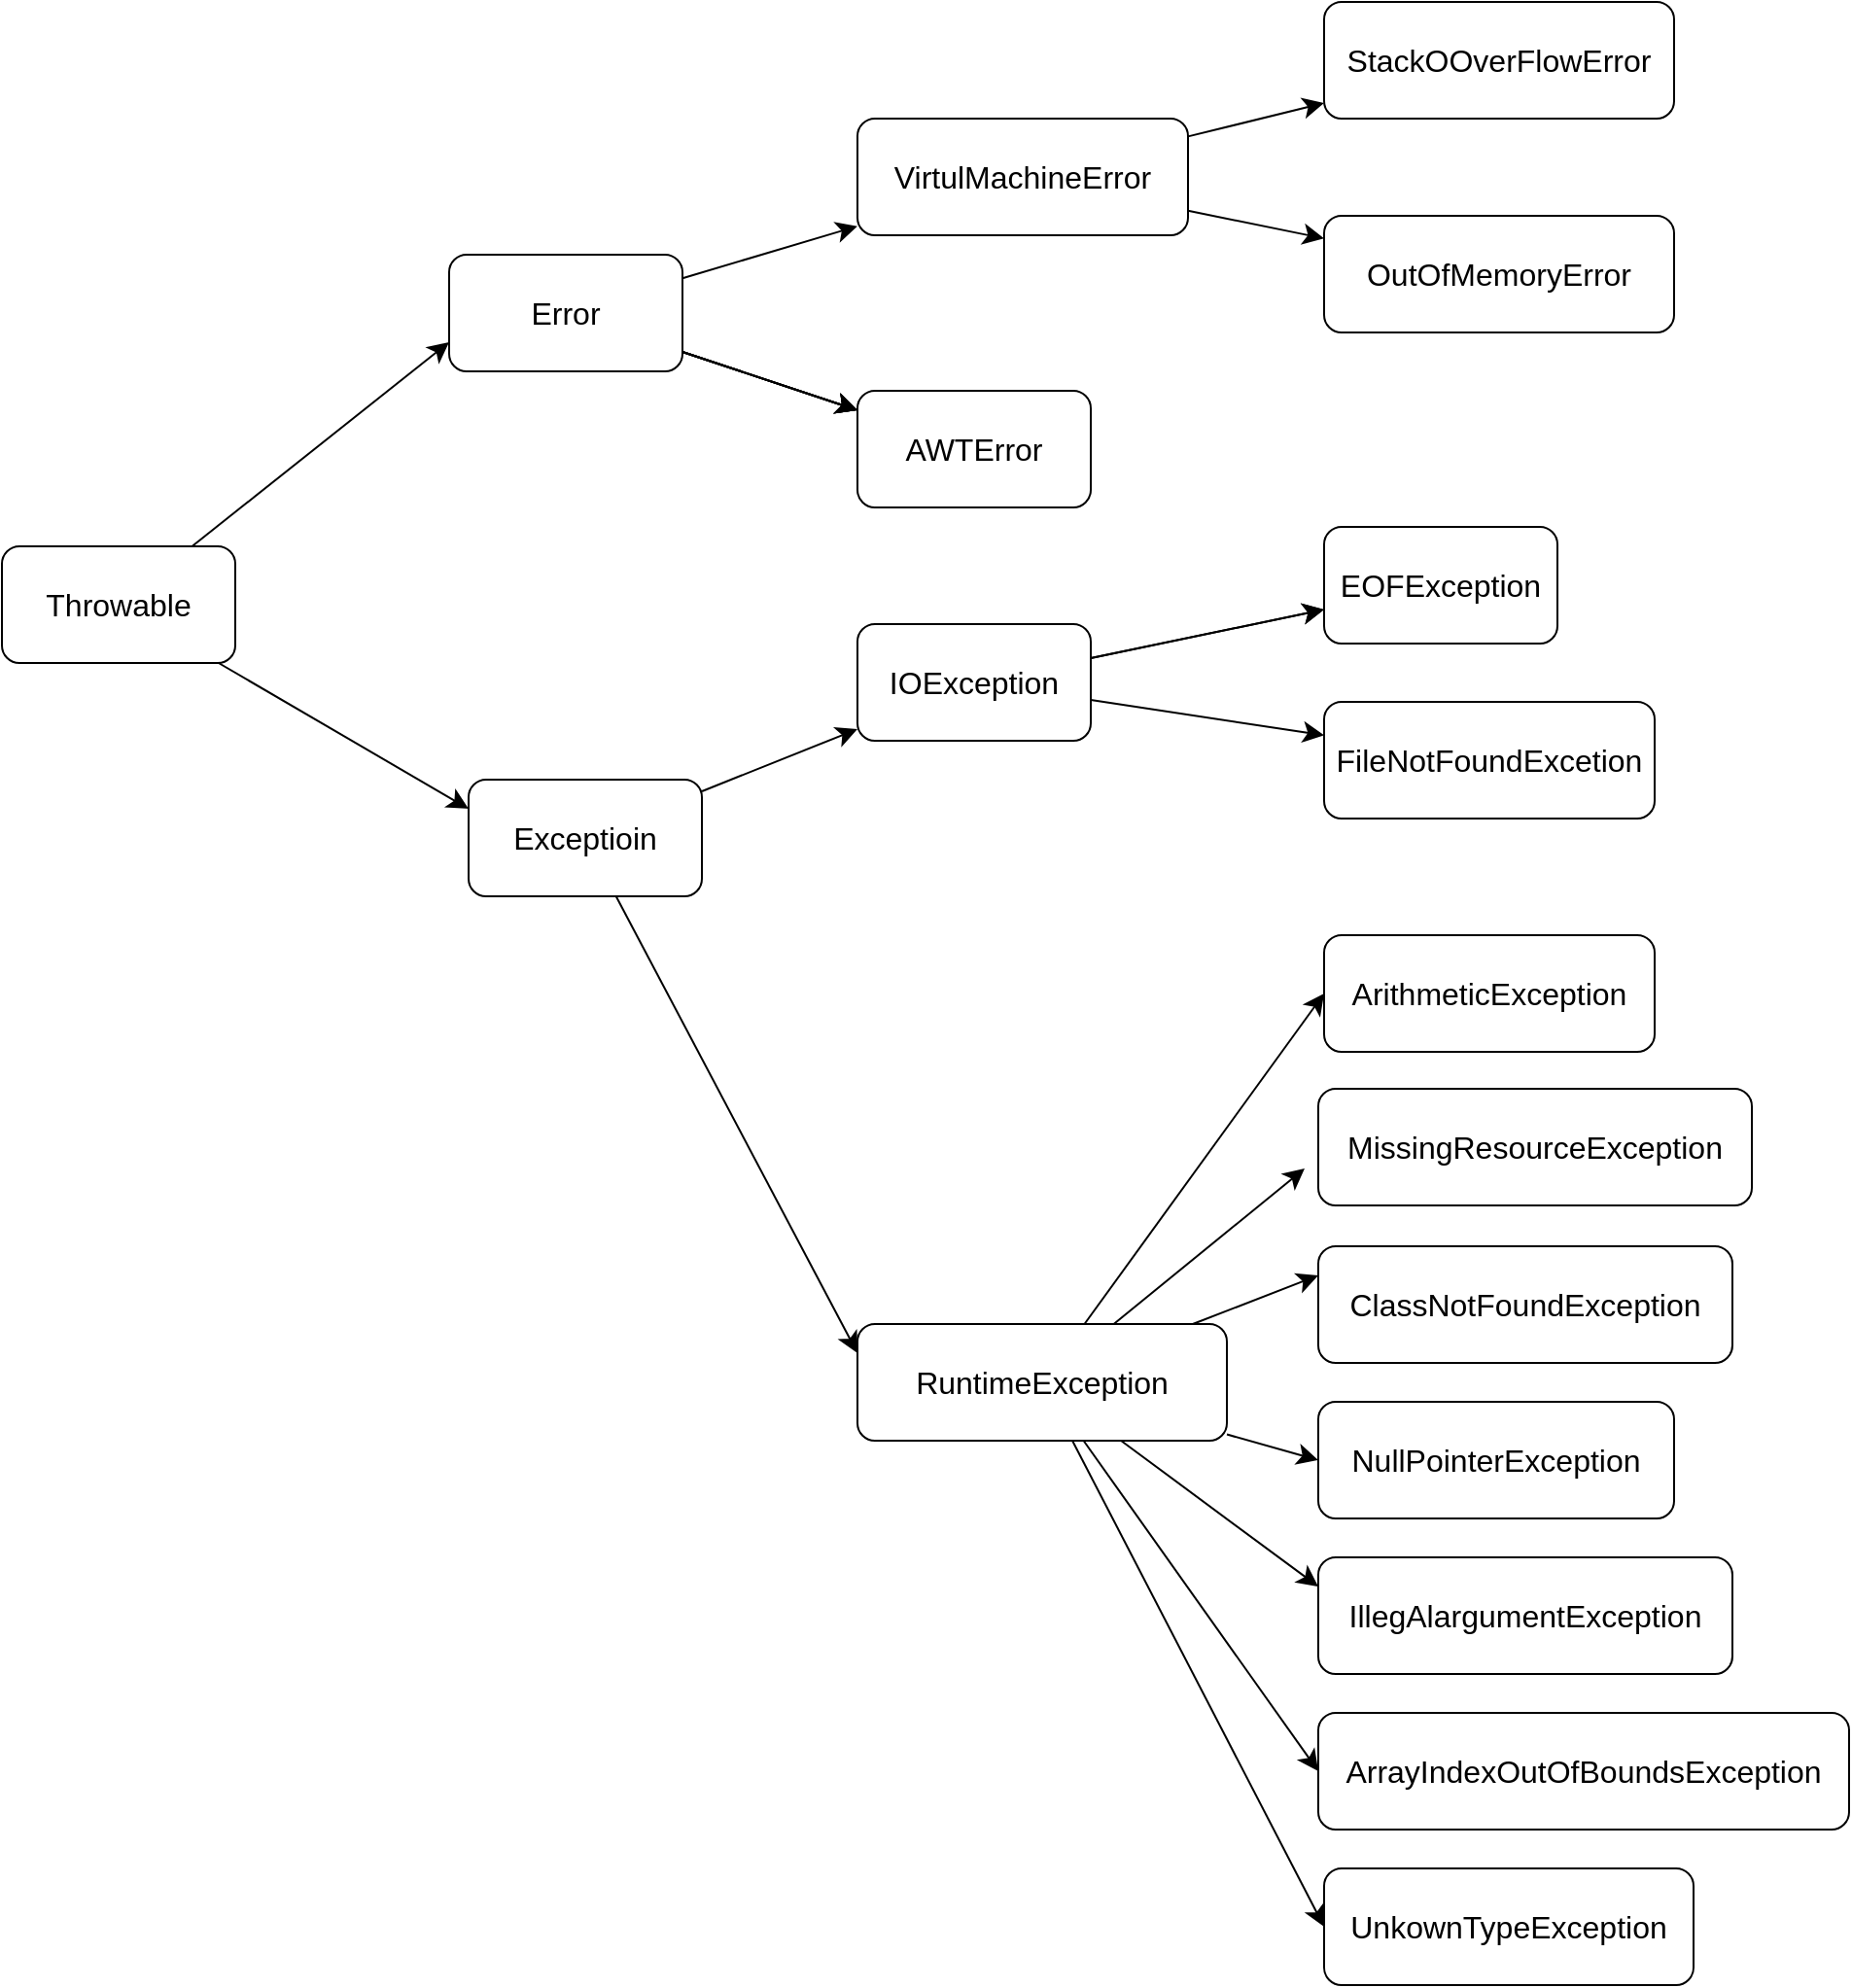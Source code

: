 <mxfile version="20.8.16" type="github">
  <diagram name="Page-1" id="9c096ad6-e400-ecc8-3e38-643d2caac077">
    <mxGraphModel dx="1865" dy="1265" grid="1" gridSize="10" guides="1" tooltips="1" connect="1" arrows="1" fold="1" page="1" pageScale="1.5" pageWidth="1169" pageHeight="826" background="none" math="0" shadow="0">
      <root>
        <mxCell id="0" style=";html=1;" />
        <mxCell id="1" style=";html=1;" parent="0" />
        <mxCell id="uR-RKyQ-PGuoXySGYM6e-5" value="" style="edgeStyle=none;curved=1;rounded=0;orthogonalLoop=1;jettySize=auto;html=1;fontSize=12;startSize=8;endSize=8;entryX=0;entryY=0.25;entryDx=0;entryDy=0;" edge="1" parent="1" source="uR-RKyQ-PGuoXySGYM6e-2" target="uR-RKyQ-PGuoXySGYM6e-4">
          <mxGeometry relative="1" as="geometry" />
        </mxCell>
        <mxCell id="uR-RKyQ-PGuoXySGYM6e-9" value="" style="edgeStyle=none;curved=1;rounded=0;orthogonalLoop=1;jettySize=auto;html=1;fontSize=12;startSize=8;endSize=8;entryX=0;entryY=0.75;entryDx=0;entryDy=0;" edge="1" parent="1" source="uR-RKyQ-PGuoXySGYM6e-2" target="uR-RKyQ-PGuoXySGYM6e-7">
          <mxGeometry relative="1" as="geometry" />
        </mxCell>
        <mxCell id="uR-RKyQ-PGuoXySGYM6e-2" value="Throwable" style="rounded=1;whiteSpace=wrap;html=1;fontSize=16;" vertex="1" parent="1">
          <mxGeometry y="280" width="120" height="60" as="geometry" />
        </mxCell>
        <mxCell id="uR-RKyQ-PGuoXySGYM6e-21" value="" style="edgeStyle=none;curved=1;rounded=0;orthogonalLoop=1;jettySize=auto;html=1;fontSize=12;startSize=8;endSize=8;" edge="1" parent="1" source="uR-RKyQ-PGuoXySGYM6e-4" target="uR-RKyQ-PGuoXySGYM6e-20">
          <mxGeometry relative="1" as="geometry" />
        </mxCell>
        <mxCell id="uR-RKyQ-PGuoXySGYM6e-36" style="edgeStyle=none;curved=1;rounded=0;orthogonalLoop=1;jettySize=auto;html=1;fontSize=12;startSize=8;endSize=8;entryX=0;entryY=0.25;entryDx=0;entryDy=0;" edge="1" parent="1" source="uR-RKyQ-PGuoXySGYM6e-4" target="uR-RKyQ-PGuoXySGYM6e-16">
          <mxGeometry relative="1" as="geometry">
            <mxPoint x="430" y="800" as="targetPoint" />
          </mxGeometry>
        </mxCell>
        <mxCell id="uR-RKyQ-PGuoXySGYM6e-4" value="Exceptioin" style="whiteSpace=wrap;html=1;fontSize=16;rounded=1;" vertex="1" parent="1">
          <mxGeometry x="240" y="400" width="120" height="60" as="geometry" />
        </mxCell>
        <mxCell id="uR-RKyQ-PGuoXySGYM6e-10" value="" style="edgeStyle=none;curved=1;rounded=0;orthogonalLoop=1;jettySize=auto;html=1;fontSize=12;startSize=8;endSize=8;" edge="1" parent="1" source="uR-RKyQ-PGuoXySGYM6e-7" target="uR-RKyQ-PGuoXySGYM6e-8">
          <mxGeometry relative="1" as="geometry" />
        </mxCell>
        <mxCell id="uR-RKyQ-PGuoXySGYM6e-11" value="" style="edgeStyle=none;curved=1;rounded=0;orthogonalLoop=1;jettySize=auto;html=1;fontSize=12;startSize=8;endSize=8;" edge="1" parent="1" source="uR-RKyQ-PGuoXySGYM6e-7" target="uR-RKyQ-PGuoXySGYM6e-8">
          <mxGeometry relative="1" as="geometry" />
        </mxCell>
        <mxCell id="uR-RKyQ-PGuoXySGYM6e-12" value="" style="edgeStyle=none;curved=1;rounded=0;orthogonalLoop=1;jettySize=auto;html=1;fontSize=12;startSize=8;endSize=8;" edge="1" parent="1" source="uR-RKyQ-PGuoXySGYM6e-7" target="uR-RKyQ-PGuoXySGYM6e-8">
          <mxGeometry relative="1" as="geometry" />
        </mxCell>
        <mxCell id="uR-RKyQ-PGuoXySGYM6e-13" value="" style="edgeStyle=none;curved=1;rounded=0;orthogonalLoop=1;jettySize=auto;html=1;fontSize=12;startSize=8;endSize=8;" edge="1" parent="1" source="uR-RKyQ-PGuoXySGYM6e-7" target="uR-RKyQ-PGuoXySGYM6e-8">
          <mxGeometry relative="1" as="geometry" />
        </mxCell>
        <mxCell id="uR-RKyQ-PGuoXySGYM6e-15" value="" style="edgeStyle=none;curved=1;rounded=0;orthogonalLoop=1;jettySize=auto;html=1;fontSize=12;startSize=8;endSize=8;" edge="1" parent="1" source="uR-RKyQ-PGuoXySGYM6e-7" target="uR-RKyQ-PGuoXySGYM6e-14">
          <mxGeometry relative="1" as="geometry" />
        </mxCell>
        <mxCell id="uR-RKyQ-PGuoXySGYM6e-7" value="Error" style="whiteSpace=wrap;html=1;fontSize=16;rounded=1;" vertex="1" parent="1">
          <mxGeometry x="230" y="130" width="120" height="60" as="geometry" />
        </mxCell>
        <mxCell id="uR-RKyQ-PGuoXySGYM6e-8" value="AWTError" style="whiteSpace=wrap;html=1;fontSize=16;rounded=1;" vertex="1" parent="1">
          <mxGeometry x="440" y="200" width="120" height="60" as="geometry" />
        </mxCell>
        <mxCell id="uR-RKyQ-PGuoXySGYM6e-23" value="" style="edgeStyle=none;curved=1;rounded=0;orthogonalLoop=1;jettySize=auto;html=1;fontSize=12;startSize=8;endSize=8;" edge="1" parent="1" source="uR-RKyQ-PGuoXySGYM6e-14" target="uR-RKyQ-PGuoXySGYM6e-22">
          <mxGeometry relative="1" as="geometry" />
        </mxCell>
        <mxCell id="uR-RKyQ-PGuoXySGYM6e-25" value="" style="edgeStyle=none;curved=1;rounded=0;orthogonalLoop=1;jettySize=auto;html=1;fontSize=12;startSize=8;endSize=8;" edge="1" parent="1" source="uR-RKyQ-PGuoXySGYM6e-14" target="uR-RKyQ-PGuoXySGYM6e-24">
          <mxGeometry relative="1" as="geometry" />
        </mxCell>
        <mxCell id="uR-RKyQ-PGuoXySGYM6e-14" value="VirtulMachineError" style="whiteSpace=wrap;html=1;fontSize=16;rounded=1;" vertex="1" parent="1">
          <mxGeometry x="440" y="60" width="170" height="60" as="geometry" />
        </mxCell>
        <mxCell id="uR-RKyQ-PGuoXySGYM6e-45" style="edgeStyle=none;curved=1;rounded=0;orthogonalLoop=1;jettySize=auto;html=1;entryX=0;entryY=0.5;entryDx=0;entryDy=0;fontSize=12;startSize=8;endSize=8;" edge="1" parent="1" source="uR-RKyQ-PGuoXySGYM6e-16" target="uR-RKyQ-PGuoXySGYM6e-37">
          <mxGeometry relative="1" as="geometry" />
        </mxCell>
        <mxCell id="uR-RKyQ-PGuoXySGYM6e-46" style="edgeStyle=none;curved=1;rounded=0;orthogonalLoop=1;jettySize=auto;html=1;fontSize=12;startSize=8;endSize=8;" edge="1" parent="1" source="uR-RKyQ-PGuoXySGYM6e-16">
          <mxGeometry relative="1" as="geometry">
            <mxPoint x="670" y="600.0" as="targetPoint" />
          </mxGeometry>
        </mxCell>
        <mxCell id="uR-RKyQ-PGuoXySGYM6e-47" style="edgeStyle=none;curved=1;rounded=0;orthogonalLoop=1;jettySize=auto;html=1;entryX=0;entryY=0.25;entryDx=0;entryDy=0;fontSize=12;startSize=8;endSize=8;" edge="1" parent="1" source="uR-RKyQ-PGuoXySGYM6e-16" target="uR-RKyQ-PGuoXySGYM6e-39">
          <mxGeometry relative="1" as="geometry" />
        </mxCell>
        <mxCell id="uR-RKyQ-PGuoXySGYM6e-48" style="edgeStyle=none;curved=1;rounded=0;orthogonalLoop=1;jettySize=auto;html=1;entryX=0;entryY=0.5;entryDx=0;entryDy=0;fontSize=12;startSize=8;endSize=8;" edge="1" parent="1" source="uR-RKyQ-PGuoXySGYM6e-16" target="uR-RKyQ-PGuoXySGYM6e-40">
          <mxGeometry relative="1" as="geometry" />
        </mxCell>
        <mxCell id="uR-RKyQ-PGuoXySGYM6e-49" style="edgeStyle=none;curved=1;rounded=0;orthogonalLoop=1;jettySize=auto;html=1;entryX=0;entryY=0.25;entryDx=0;entryDy=0;fontSize=12;startSize=8;endSize=8;" edge="1" parent="1" source="uR-RKyQ-PGuoXySGYM6e-16" target="uR-RKyQ-PGuoXySGYM6e-41">
          <mxGeometry relative="1" as="geometry" />
        </mxCell>
        <mxCell id="uR-RKyQ-PGuoXySGYM6e-50" style="edgeStyle=none;curved=1;rounded=0;orthogonalLoop=1;jettySize=auto;html=1;entryX=0;entryY=0.5;entryDx=0;entryDy=0;fontSize=12;startSize=8;endSize=8;" edge="1" parent="1" source="uR-RKyQ-PGuoXySGYM6e-16" target="uR-RKyQ-PGuoXySGYM6e-43">
          <mxGeometry relative="1" as="geometry" />
        </mxCell>
        <mxCell id="uR-RKyQ-PGuoXySGYM6e-51" style="edgeStyle=none;curved=1;rounded=0;orthogonalLoop=1;jettySize=auto;html=1;entryX=0;entryY=0.5;entryDx=0;entryDy=0;fontSize=12;startSize=8;endSize=8;" edge="1" parent="1" source="uR-RKyQ-PGuoXySGYM6e-16" target="uR-RKyQ-PGuoXySGYM6e-44">
          <mxGeometry relative="1" as="geometry" />
        </mxCell>
        <mxCell id="uR-RKyQ-PGuoXySGYM6e-16" value="RuntimeException" style="whiteSpace=wrap;html=1;fontSize=16;rounded=1;" vertex="1" parent="1">
          <mxGeometry x="440" y="680" width="190" height="60" as="geometry" />
        </mxCell>
        <mxCell id="uR-RKyQ-PGuoXySGYM6e-32" value="" style="edgeStyle=none;curved=1;rounded=0;orthogonalLoop=1;jettySize=auto;html=1;fontSize=12;startSize=8;endSize=8;" edge="1" parent="1" source="uR-RKyQ-PGuoXySGYM6e-20" target="uR-RKyQ-PGuoXySGYM6e-27">
          <mxGeometry relative="1" as="geometry" />
        </mxCell>
        <mxCell id="uR-RKyQ-PGuoXySGYM6e-33" value="" style="edgeStyle=none;curved=1;rounded=0;orthogonalLoop=1;jettySize=auto;html=1;fontSize=12;startSize=8;endSize=8;" edge="1" parent="1" source="uR-RKyQ-PGuoXySGYM6e-20" target="uR-RKyQ-PGuoXySGYM6e-27">
          <mxGeometry relative="1" as="geometry" />
        </mxCell>
        <mxCell id="uR-RKyQ-PGuoXySGYM6e-34" style="edgeStyle=none;curved=1;rounded=0;orthogonalLoop=1;jettySize=auto;html=1;fontSize=12;startSize=8;endSize=8;" edge="1" parent="1" source="uR-RKyQ-PGuoXySGYM6e-20" target="uR-RKyQ-PGuoXySGYM6e-26">
          <mxGeometry relative="1" as="geometry" />
        </mxCell>
        <mxCell id="uR-RKyQ-PGuoXySGYM6e-20" value="IOException" style="whiteSpace=wrap;html=1;fontSize=16;rounded=1;" vertex="1" parent="1">
          <mxGeometry x="440" y="320" width="120" height="60" as="geometry" />
        </mxCell>
        <mxCell id="uR-RKyQ-PGuoXySGYM6e-22" value="OutOfMemoryError" style="whiteSpace=wrap;html=1;fontSize=16;rounded=1;" vertex="1" parent="1">
          <mxGeometry x="680" y="110" width="180" height="60" as="geometry" />
        </mxCell>
        <mxCell id="uR-RKyQ-PGuoXySGYM6e-24" value="StackOOverFlowError" style="whiteSpace=wrap;html=1;fontSize=16;rounded=1;" vertex="1" parent="1">
          <mxGeometry x="680" width="180" height="60" as="geometry" />
        </mxCell>
        <mxCell id="uR-RKyQ-PGuoXySGYM6e-26" value="FileNotFoundExcetion" style="whiteSpace=wrap;html=1;fontSize=16;rounded=1;" vertex="1" parent="1">
          <mxGeometry x="680" y="360" width="170" height="60" as="geometry" />
        </mxCell>
        <mxCell id="uR-RKyQ-PGuoXySGYM6e-27" value="EOFException" style="whiteSpace=wrap;html=1;fontSize=16;rounded=1;" vertex="1" parent="1">
          <mxGeometry x="680" y="270" width="120" height="60" as="geometry" />
        </mxCell>
        <mxCell id="uR-RKyQ-PGuoXySGYM6e-37" value="ArithmeticException" style="whiteSpace=wrap;html=1;fontSize=16;rounded=1;" vertex="1" parent="1">
          <mxGeometry x="680" y="480" width="170" height="60" as="geometry" />
        </mxCell>
        <mxCell id="uR-RKyQ-PGuoXySGYM6e-38" value="MissingResourceException" style="whiteSpace=wrap;html=1;fontSize=16;rounded=1;" vertex="1" parent="1">
          <mxGeometry x="677" y="559" width="223" height="60" as="geometry" />
        </mxCell>
        <mxCell id="uR-RKyQ-PGuoXySGYM6e-39" value="ClassNotFoundException" style="whiteSpace=wrap;html=1;fontSize=16;rounded=1;" vertex="1" parent="1">
          <mxGeometry x="677" y="640" width="213" height="60" as="geometry" />
        </mxCell>
        <mxCell id="uR-RKyQ-PGuoXySGYM6e-40" value="NullPointerException" style="whiteSpace=wrap;html=1;fontSize=16;rounded=1;" vertex="1" parent="1">
          <mxGeometry x="677" y="720" width="183" height="60" as="geometry" />
        </mxCell>
        <mxCell id="uR-RKyQ-PGuoXySGYM6e-41" value="IllegAlargumentException" style="whiteSpace=wrap;html=1;fontSize=16;rounded=1;" vertex="1" parent="1">
          <mxGeometry x="677" y="800" width="213" height="60" as="geometry" />
        </mxCell>
        <mxCell id="uR-RKyQ-PGuoXySGYM6e-43" value="ArrayIndexOutOfBoundsException" style="whiteSpace=wrap;html=1;fontSize=16;rounded=1;" vertex="1" parent="1">
          <mxGeometry x="677" y="880" width="273" height="60" as="geometry" />
        </mxCell>
        <mxCell id="uR-RKyQ-PGuoXySGYM6e-44" value="UnkownTypeException" style="whiteSpace=wrap;html=1;fontSize=16;rounded=1;" vertex="1" parent="1">
          <mxGeometry x="680" y="960" width="190" height="60" as="geometry" />
        </mxCell>
      </root>
    </mxGraphModel>
  </diagram>
</mxfile>
